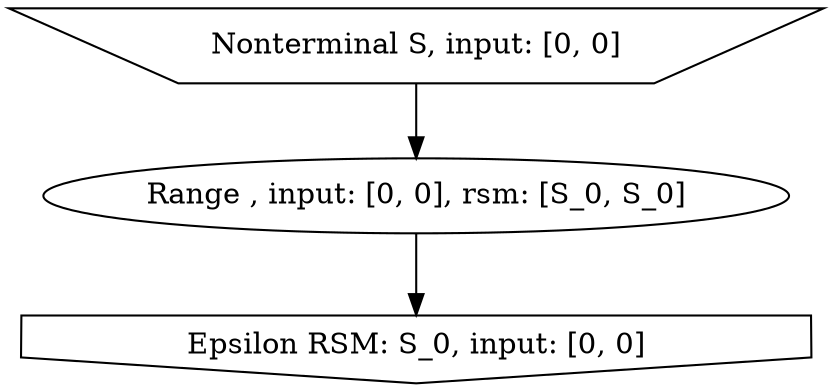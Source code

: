 digraph g {
labelloc="t"
label=""
0 [label = "Epsilon RSM: S_0, input: [0, 0]", shape = invhouse]
1 [label = "Nonterminal S, input: [0, 0]", shape = invtrapezium]
2 [label = "Range , input: [0, 0], rsm: [S_0, S_0]", shape = ellipse]
1->2
2->0
}
